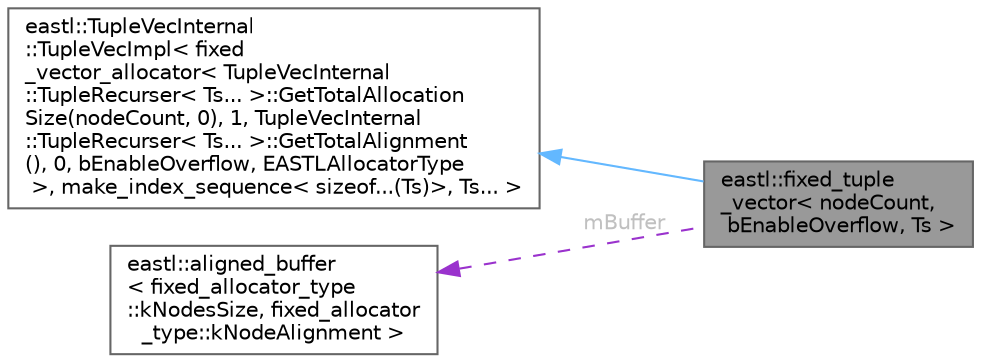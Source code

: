 digraph "eastl::fixed_tuple_vector&lt; nodeCount, bEnableOverflow, Ts &gt;"
{
 // LATEX_PDF_SIZE
  bgcolor="transparent";
  edge [fontname=Helvetica,fontsize=10,labelfontname=Helvetica,labelfontsize=10];
  node [fontname=Helvetica,fontsize=10,shape=box,height=0.2,width=0.4];
  rankdir="LR";
  Node1 [id="Node000001",label="eastl::fixed_tuple\l_vector\< nodeCount,\l bEnableOverflow, Ts \>",height=0.2,width=0.4,color="gray40", fillcolor="grey60", style="filled", fontcolor="black",tooltip=" "];
  Node2 -> Node1 [id="edge3_Node000001_Node000002",dir="back",color="steelblue1",style="solid",tooltip=" "];
  Node2 [id="Node000002",label="eastl::TupleVecInternal\l::TupleVecImpl\< fixed\l_vector_allocator\< TupleVecInternal\l::TupleRecurser\< Ts... \>::GetTotalAllocation\lSize(nodeCount, 0), 1, TupleVecInternal\l::TupleRecurser\< Ts... \>::GetTotalAlignment\l(), 0, bEnableOverflow, EASTLAllocatorType\l \>, make_index_sequence\< sizeof...(Ts)\>, Ts... \>",height=0.2,width=0.4,color="gray40", fillcolor="white", style="filled",URL="$classeastl_1_1_tuple_vec_internal_1_1_tuple_vec_impl.html",tooltip=" "];
  Node3 -> Node1 [id="edge4_Node000001_Node000003",dir="back",color="darkorchid3",style="dashed",tooltip=" ",label=" mBuffer",fontcolor="grey" ];
  Node3 [id="Node000003",label="eastl::aligned_buffer\l\< fixed_allocator_type\l::kNodesSize, fixed_allocator\l_type::kNodeAlignment \>",height=0.2,width=0.4,color="gray40", fillcolor="white", style="filled",URL="$structeastl_1_1aligned__buffer.html",tooltip=" "];
}

